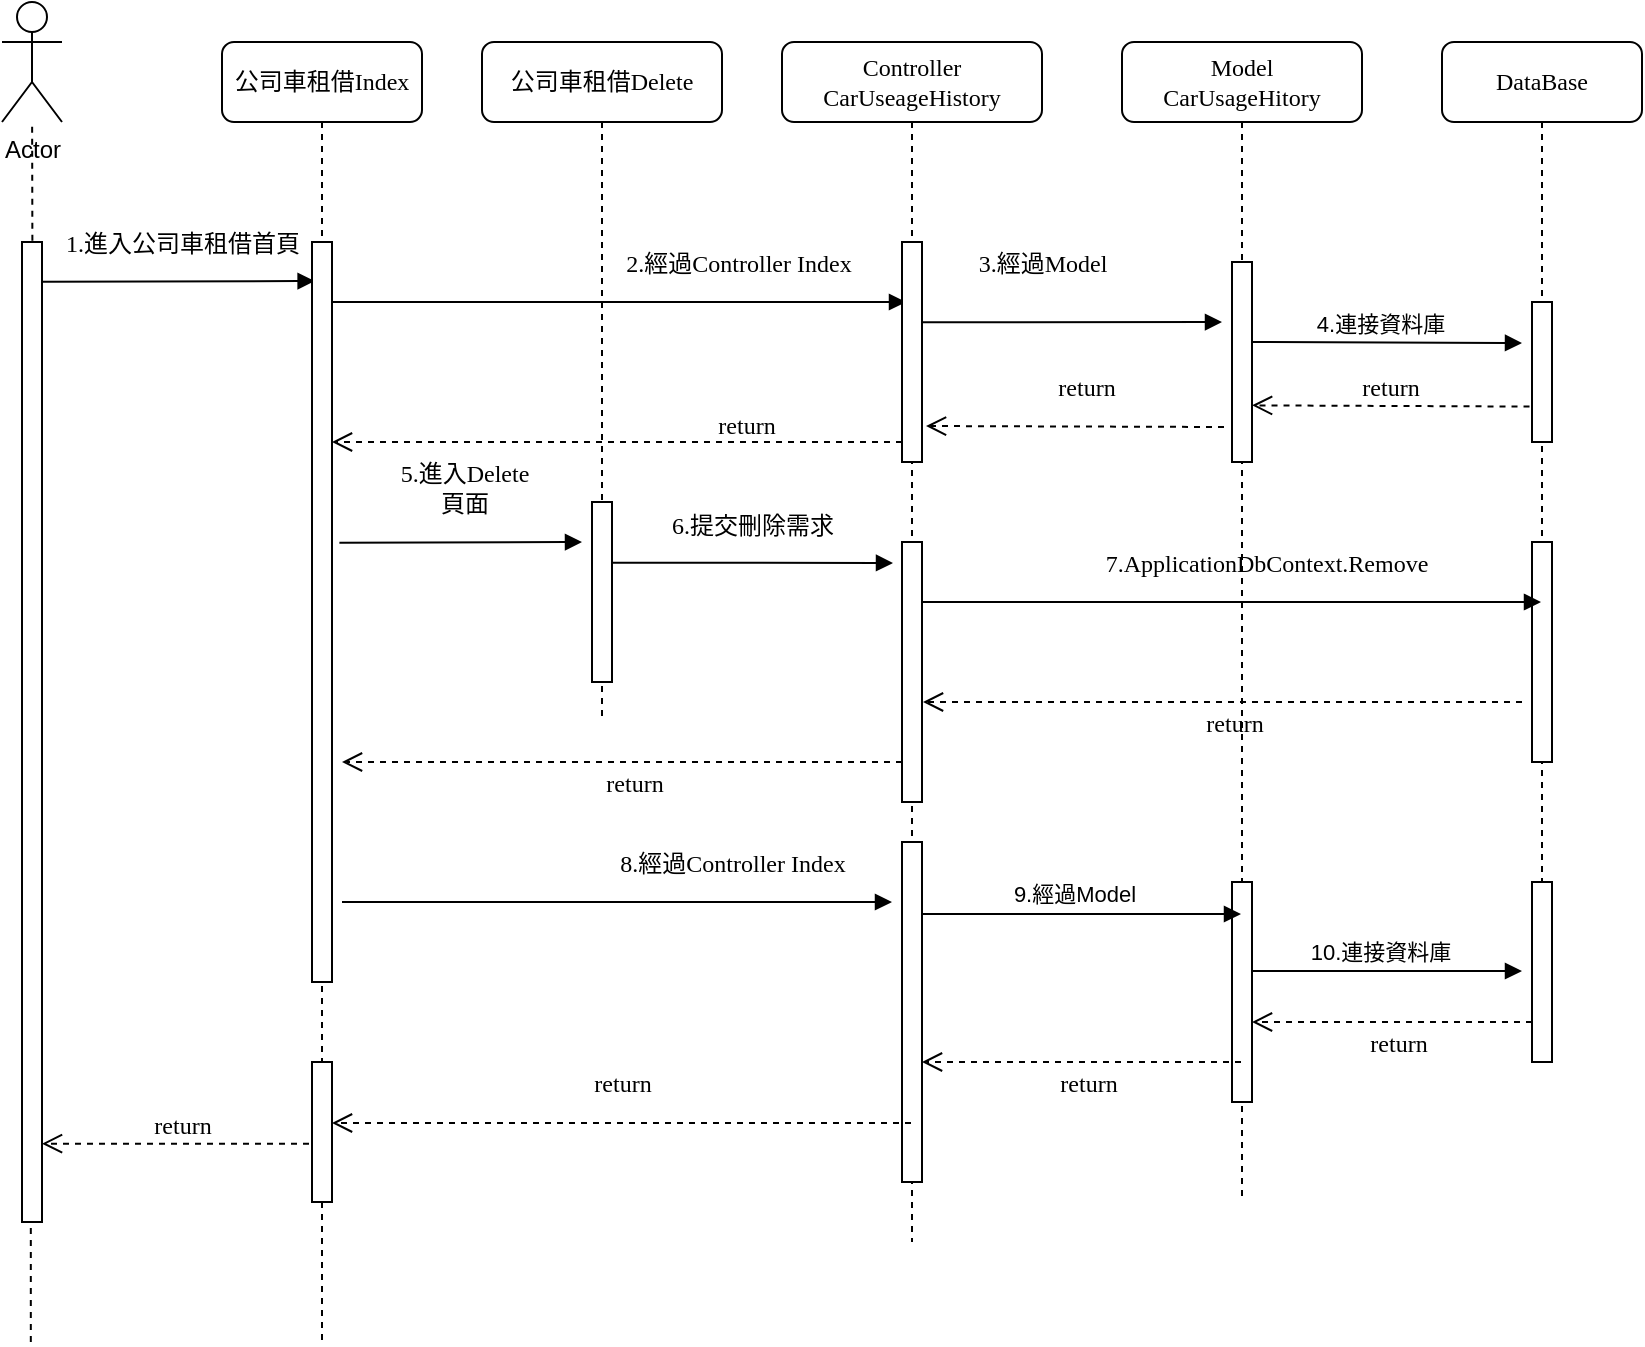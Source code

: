 <mxfile version="21.5.2" type="github">
  <diagram name="第1頁" id="w5f96QGFbsrO_8Lsmh9O">
    <mxGraphModel dx="1235" dy="646" grid="1" gridSize="10" guides="1" tooltips="1" connect="1" arrows="1" fold="1" page="1" pageScale="1" pageWidth="1169" pageHeight="827" math="0" shadow="0">
      <root>
        <mxCell id="0" />
        <mxCell id="1" parent="0" />
        <mxCell id="JB2oRVYy7NncThmiPTXl-46" value="DataBase" style="shape=umlLifeline;perimeter=lifelinePerimeter;whiteSpace=wrap;html=1;container=1;collapsible=0;recursiveResize=0;outlineConnect=0;rounded=1;shadow=0;comic=0;labelBackgroundColor=none;strokeWidth=1;fontFamily=Verdana;fontSize=12;align=center;" vertex="1" parent="1">
          <mxGeometry x="850" y="390" width="100" height="510" as="geometry" />
        </mxCell>
        <mxCell id="JB2oRVYy7NncThmiPTXl-47" value="" style="html=1;points=[];perimeter=orthogonalPerimeter;rounded=0;shadow=0;comic=0;labelBackgroundColor=none;strokeColor=#000000;strokeWidth=1;fillColor=#FFFFFF;fontFamily=Verdana;fontSize=12;fontColor=#000000;align=center;" vertex="1" parent="JB2oRVYy7NncThmiPTXl-46">
          <mxGeometry x="45" y="130" width="10" height="70" as="geometry" />
        </mxCell>
        <mxCell id="JB2oRVYy7NncThmiPTXl-50" value="" style="html=1;points=[];perimeter=orthogonalPerimeter;rounded=0;shadow=0;comic=0;labelBackgroundColor=none;strokeWidth=1;fontFamily=Verdana;fontSize=12;align=center;" vertex="1" parent="JB2oRVYy7NncThmiPTXl-46">
          <mxGeometry x="45" y="420" width="10" height="90" as="geometry" />
        </mxCell>
        <mxCell id="JB2oRVYy7NncThmiPTXl-49" value="" style="html=1;points=[];perimeter=orthogonalPerimeter;rounded=0;shadow=0;comic=0;labelBackgroundColor=none;strokeColor=#000000;strokeWidth=1;fillColor=#FFFFFF;fontFamily=Verdana;fontSize=12;fontColor=#000000;align=center;" vertex="1" parent="JB2oRVYy7NncThmiPTXl-46">
          <mxGeometry x="45" y="250" width="10" height="110" as="geometry" />
        </mxCell>
        <mxCell id="JB2oRVYy7NncThmiPTXl-93" value="" style="html=1;verticalAlign=bottom;endArrow=block;labelBackgroundColor=none;fontFamily=Verdana;fontSize=12;edgeStyle=elbowEdgeStyle;elbow=vertical;" edge="1" parent="JB2oRVYy7NncThmiPTXl-46">
          <mxGeometry relative="1" as="geometry">
            <mxPoint x="-95" y="464.5" as="sourcePoint" />
            <mxPoint x="40" y="464.5" as="targetPoint" />
          </mxGeometry>
        </mxCell>
        <mxCell id="JB2oRVYy7NncThmiPTXl-94" value="10.連接資料庫" style="edgeLabel;html=1;align=center;verticalAlign=middle;resizable=0;points=[];" vertex="1" connectable="0" parent="JB2oRVYy7NncThmiPTXl-93">
          <mxGeometry x="-0.049" y="2" relative="1" as="geometry">
            <mxPoint y="-8" as="offset" />
          </mxGeometry>
        </mxCell>
        <mxCell id="JB2oRVYy7NncThmiPTXl-51" value="1.進入公司車租借首頁" style="html=1;verticalAlign=bottom;endArrow=block;labelBackgroundColor=none;fontFamily=Verdana;fontSize=12;edgeStyle=elbowEdgeStyle;elbow=vertical;exitX=1.32;exitY=0.127;exitDx=0;exitDy=0;exitPerimeter=0;" edge="1" parent="1">
          <mxGeometry x="0.025" y="10" relative="1" as="geometry">
            <mxPoint x="150.0" y="509.85" as="sourcePoint" />
            <mxPoint x="286.3" y="509.5" as="targetPoint" />
            <mxPoint as="offset" />
          </mxGeometry>
        </mxCell>
        <mxCell id="JB2oRVYy7NncThmiPTXl-52" value="Actor" style="shape=umlActor;verticalLabelPosition=bottom;verticalAlign=top;html=1;outlineConnect=0;" vertex="1" parent="1">
          <mxGeometry x="130" y="370" width="30" height="60" as="geometry" />
        </mxCell>
        <mxCell id="JB2oRVYy7NncThmiPTXl-53" value="Model&lt;br&gt;CarUsageHitory" style="shape=umlLifeline;perimeter=lifelinePerimeter;whiteSpace=wrap;html=1;container=1;collapsible=0;recursiveResize=0;outlineConnect=0;rounded=1;shadow=0;comic=0;labelBackgroundColor=none;strokeWidth=1;fontFamily=Verdana;fontSize=12;align=center;" vertex="1" parent="1">
          <mxGeometry x="690" y="390" width="120" height="580" as="geometry" />
        </mxCell>
        <mxCell id="JB2oRVYy7NncThmiPTXl-54" value="" style="html=1;verticalAlign=bottom;endArrow=block;labelBackgroundColor=none;fontFamily=Verdana;fontSize=12;edgeStyle=elbowEdgeStyle;elbow=vertical;exitX=0.9;exitY=0.237;exitDx=0;exitDy=0;exitPerimeter=0;" edge="1" parent="JB2oRVYy7NncThmiPTXl-53">
          <mxGeometry relative="1" as="geometry">
            <mxPoint x="65" y="150" as="sourcePoint" />
            <mxPoint x="200" y="151" as="targetPoint" />
          </mxGeometry>
        </mxCell>
        <mxCell id="JB2oRVYy7NncThmiPTXl-55" value="4.連接資料庫" style="edgeLabel;html=1;align=center;verticalAlign=middle;resizable=0;points=[];" vertex="1" connectable="0" parent="JB2oRVYy7NncThmiPTXl-54">
          <mxGeometry x="-0.049" y="2" relative="1" as="geometry">
            <mxPoint y="-8" as="offset" />
          </mxGeometry>
        </mxCell>
        <mxCell id="JB2oRVYy7NncThmiPTXl-56" value="" style="html=1;points=[];perimeter=orthogonalPerimeter;rounded=0;shadow=0;comic=0;labelBackgroundColor=none;strokeWidth=1;fontFamily=Verdana;fontSize=12;align=center;" vertex="1" parent="JB2oRVYy7NncThmiPTXl-53">
          <mxGeometry x="55" y="110" width="10" height="100" as="geometry" />
        </mxCell>
        <mxCell id="JB2oRVYy7NncThmiPTXl-68" value="return" style="html=1;verticalAlign=bottom;endArrow=open;dashed=1;endSize=8;labelBackgroundColor=none;fontFamily=Verdana;fontSize=12;" edge="1" parent="JB2oRVYy7NncThmiPTXl-53">
          <mxGeometry x="-0.073" y="-10" relative="1" as="geometry">
            <mxPoint x="-98" y="192" as="targetPoint" />
            <mxPoint x="51" y="192.5" as="sourcePoint" />
            <mxPoint as="offset" />
          </mxGeometry>
        </mxCell>
        <mxCell id="JB2oRVYy7NncThmiPTXl-91" value="7.ApplicationDbContext.Remove" style="html=1;verticalAlign=bottom;endArrow=block;labelBackgroundColor=none;fontFamily=Verdana;fontSize=12;edgeStyle=elbowEdgeStyle;elbow=vertical;" edge="1" parent="JB2oRVYy7NncThmiPTXl-53">
          <mxGeometry x="0.475" y="10" relative="1" as="geometry">
            <mxPoint x="105" y="280" as="sourcePoint" />
            <mxPoint x="209.5" y="280" as="targetPoint" />
            <Array as="points">
              <mxPoint x="-105" y="280" />
              <mxPoint x="-95" y="350" />
            </Array>
            <mxPoint as="offset" />
          </mxGeometry>
        </mxCell>
        <mxCell id="JB2oRVYy7NncThmiPTXl-95" value="return" style="html=1;verticalAlign=bottom;endArrow=open;dashed=1;endSize=8;labelBackgroundColor=none;fontFamily=Verdana;fontSize=12;" edge="1" parent="JB2oRVYy7NncThmiPTXl-53">
          <mxGeometry x="-0.035" y="20" relative="1" as="geometry">
            <mxPoint x="65" y="490" as="targetPoint" />
            <mxPoint x="205" y="490" as="sourcePoint" />
            <mxPoint as="offset" />
          </mxGeometry>
        </mxCell>
        <mxCell id="JB2oRVYy7NncThmiPTXl-67" value="" style="html=1;points=[];perimeter=orthogonalPerimeter;rounded=0;shadow=0;comic=0;labelBackgroundColor=none;strokeWidth=1;fontFamily=Verdana;fontSize=12;align=center;" vertex="1" parent="JB2oRVYy7NncThmiPTXl-53">
          <mxGeometry x="55" y="420" width="10" height="110" as="geometry" />
        </mxCell>
        <mxCell id="JB2oRVYy7NncThmiPTXl-57" value="" style="endArrow=none;dashed=1;html=1;rounded=0;exitX=0.52;exitY=0.011;exitDx=0;exitDy=0;exitPerimeter=0;" edge="1" parent="1" source="JB2oRVYy7NncThmiPTXl-86" target="JB2oRVYy7NncThmiPTXl-52">
          <mxGeometry width="50" height="50" relative="1" as="geometry">
            <mxPoint x="140" y="490" as="sourcePoint" />
            <mxPoint x="143" y="440" as="targetPoint" />
          </mxGeometry>
        </mxCell>
        <mxCell id="JB2oRVYy7NncThmiPTXl-58" value="公司車租借Delete" style="shape=umlLifeline;perimeter=lifelinePerimeter;whiteSpace=wrap;html=1;container=1;collapsible=0;recursiveResize=0;outlineConnect=0;rounded=1;shadow=0;comic=0;labelBackgroundColor=none;strokeWidth=1;fontFamily=Verdana;fontSize=12;align=center;" vertex="1" parent="1">
          <mxGeometry x="370" y="390" width="120" height="340" as="geometry" />
        </mxCell>
        <mxCell id="JB2oRVYy7NncThmiPTXl-59" value="6.提交刪除需求" style="html=1;verticalAlign=bottom;endArrow=block;labelBackgroundColor=none;fontFamily=Verdana;fontSize=12;edgeStyle=elbowEdgeStyle;elbow=vertical;exitX=1.32;exitY=0.127;exitDx=0;exitDy=0;exitPerimeter=0;" edge="1" parent="JB2oRVYy7NncThmiPTXl-58">
          <mxGeometry x="0.025" y="10" relative="1" as="geometry">
            <mxPoint x="61.0" y="260.35" as="sourcePoint" />
            <mxPoint x="205.5" y="260.882" as="targetPoint" />
            <mxPoint as="offset" />
          </mxGeometry>
        </mxCell>
        <mxCell id="JB2oRVYy7NncThmiPTXl-61" value="" style="html=1;points=[];perimeter=orthogonalPerimeter;rounded=0;shadow=0;comic=0;labelBackgroundColor=none;strokeWidth=1;fontFamily=Verdana;fontSize=12;align=center;" vertex="1" parent="1">
          <mxGeometry x="425" y="620" width="10" height="90" as="geometry" />
        </mxCell>
        <mxCell id="JB2oRVYy7NncThmiPTXl-62" value="5.進入Delete&lt;br&gt;頁面" style="html=1;verticalAlign=bottom;endArrow=block;labelBackgroundColor=none;fontFamily=Verdana;fontSize=12;edgeStyle=elbowEdgeStyle;elbow=vertical;exitX=1.32;exitY=0.127;exitDx=0;exitDy=0;exitPerimeter=0;" edge="1" parent="1">
          <mxGeometry x="0.025" y="10" relative="1" as="geometry">
            <mxPoint x="298.7" y="640.35" as="sourcePoint" />
            <mxPoint x="420" y="640" as="targetPoint" />
            <mxPoint as="offset" />
          </mxGeometry>
        </mxCell>
        <mxCell id="JB2oRVYy7NncThmiPTXl-73" value="return" style="html=1;verticalAlign=bottom;endArrow=open;dashed=1;endSize=8;labelBackgroundColor=none;fontFamily=Verdana;fontSize=12;" edge="1" parent="1">
          <mxGeometry x="-0.04" y="20" relative="1" as="geometry">
            <mxPoint x="590.5" y="720" as="targetPoint" />
            <mxPoint x="890" y="720" as="sourcePoint" />
            <mxPoint as="offset" />
          </mxGeometry>
        </mxCell>
        <mxCell id="JB2oRVYy7NncThmiPTXl-79" value="公司車租借Index" style="shape=umlLifeline;perimeter=lifelinePerimeter;whiteSpace=wrap;html=1;container=1;collapsible=0;recursiveResize=0;outlineConnect=0;rounded=1;shadow=0;comic=0;labelBackgroundColor=none;strokeWidth=1;fontFamily=Verdana;fontSize=12;align=center;" vertex="1" parent="1">
          <mxGeometry x="240" y="390" width="100" height="650" as="geometry" />
        </mxCell>
        <mxCell id="JB2oRVYy7NncThmiPTXl-80" value="2.經過Controller Index" style="html=1;verticalAlign=bottom;endArrow=block;labelBackgroundColor=none;fontFamily=Verdana;fontSize=12;edgeStyle=elbowEdgeStyle;elbow=vertical;" edge="1" parent="JB2oRVYy7NncThmiPTXl-79">
          <mxGeometry x="0.417" y="10" relative="1" as="geometry">
            <mxPoint x="52" y="130" as="sourcePoint" />
            <mxPoint x="342" y="130" as="targetPoint" />
            <mxPoint as="offset" />
          </mxGeometry>
        </mxCell>
        <mxCell id="JB2oRVYy7NncThmiPTXl-82" value="" style="html=1;points=[];perimeter=orthogonalPerimeter;rounded=0;shadow=0;comic=0;labelBackgroundColor=none;strokeWidth=1;fontFamily=Verdana;fontSize=12;align=center;" vertex="1" parent="JB2oRVYy7NncThmiPTXl-79">
          <mxGeometry x="45" y="100" width="10" height="370" as="geometry" />
        </mxCell>
        <mxCell id="JB2oRVYy7NncThmiPTXl-83" value="8.經過Controller Index" style="html=1;verticalAlign=bottom;endArrow=block;labelBackgroundColor=none;fontFamily=Verdana;fontSize=12;edgeStyle=elbowEdgeStyle;elbow=vertical;" edge="1" parent="1">
          <mxGeometry x="0.417" y="10" relative="1" as="geometry">
            <mxPoint x="300" y="820.0" as="sourcePoint" />
            <mxPoint x="575" y="820.0" as="targetPoint" />
            <mxPoint as="offset" />
          </mxGeometry>
        </mxCell>
        <mxCell id="JB2oRVYy7NncThmiPTXl-85" value="" style="endArrow=none;dashed=1;html=1;rounded=0;exitX=0.52;exitY=0.011;exitDx=0;exitDy=0;exitPerimeter=0;" edge="1" parent="1">
          <mxGeometry width="50" height="50" relative="1" as="geometry">
            <mxPoint x="144.41" y="1040" as="sourcePoint" />
            <mxPoint x="144.41" y="970" as="targetPoint" />
          </mxGeometry>
        </mxCell>
        <mxCell id="JB2oRVYy7NncThmiPTXl-86" value="" style="html=1;points=[];perimeter=orthogonalPerimeter;rounded=0;shadow=0;comic=0;labelBackgroundColor=none;strokeWidth=1;fontFamily=Verdana;fontSize=12;align=center;" vertex="1" parent="1">
          <mxGeometry x="140" y="490" width="10" height="490" as="geometry" />
        </mxCell>
        <mxCell id="JB2oRVYy7NncThmiPTXl-87" value="Controller&lt;br&gt;CarUseageHistory" style="shape=umlLifeline;perimeter=lifelinePerimeter;whiteSpace=wrap;html=1;container=1;collapsible=0;recursiveResize=0;outlineConnect=0;rounded=1;shadow=0;comic=0;labelBackgroundColor=none;strokeWidth=1;fontFamily=Verdana;fontSize=12;align=center;" vertex="1" parent="1">
          <mxGeometry x="520" y="390" width="130" height="600" as="geometry" />
        </mxCell>
        <mxCell id="JB2oRVYy7NncThmiPTXl-88" value="3.經過Model" style="html=1;verticalAlign=bottom;endArrow=block;labelBackgroundColor=none;fontFamily=Verdana;fontSize=12;edgeStyle=elbowEdgeStyle;elbow=vertical;exitX=1.121;exitY=0.358;exitDx=0;exitDy=0;exitPerimeter=0;" edge="1" parent="JB2oRVYy7NncThmiPTXl-87">
          <mxGeometry x="-0.2" y="20" relative="1" as="geometry">
            <mxPoint x="70" y="140.18" as="sourcePoint" />
            <mxPoint x="220" y="140" as="targetPoint" />
            <Array as="points" />
            <mxPoint as="offset" />
          </mxGeometry>
        </mxCell>
        <mxCell id="JB2oRVYy7NncThmiPTXl-89" value="" style="html=1;points=[];perimeter=orthogonalPerimeter;rounded=0;shadow=0;comic=0;labelBackgroundColor=none;strokeWidth=1;fontFamily=Verdana;fontSize=12;align=center;" vertex="1" parent="JB2oRVYy7NncThmiPTXl-87">
          <mxGeometry x="60" y="100" width="10" height="110" as="geometry" />
        </mxCell>
        <mxCell id="JB2oRVYy7NncThmiPTXl-90" value="" style="html=1;points=[];perimeter=orthogonalPerimeter;rounded=0;shadow=0;comic=0;labelBackgroundColor=none;strokeWidth=1;fontFamily=Verdana;fontSize=12;align=center;" vertex="1" parent="JB2oRVYy7NncThmiPTXl-87">
          <mxGeometry x="60" y="250" width="10" height="130" as="geometry" />
        </mxCell>
        <mxCell id="JB2oRVYy7NncThmiPTXl-81" value="return" style="html=1;verticalAlign=bottom;endArrow=open;dashed=1;endSize=8;labelBackgroundColor=none;fontFamily=Verdana;fontSize=12;" edge="1" parent="JB2oRVYy7NncThmiPTXl-87">
          <mxGeometry x="-0.451" y="1" relative="1" as="geometry">
            <mxPoint x="-225" y="200" as="targetPoint" />
            <mxPoint x="60" y="200" as="sourcePoint" />
            <mxPoint as="offset" />
          </mxGeometry>
        </mxCell>
        <mxCell id="JB2oRVYy7NncThmiPTXl-111" value="" style="html=1;verticalAlign=bottom;endArrow=block;labelBackgroundColor=none;fontFamily=Verdana;fontSize=12;edgeStyle=elbowEdgeStyle;elbow=vertical;" edge="1" parent="JB2oRVYy7NncThmiPTXl-87" target="JB2oRVYy7NncThmiPTXl-53">
          <mxGeometry relative="1" as="geometry">
            <mxPoint x="70" y="436.0" as="sourcePoint" />
            <mxPoint x="205" y="436.0" as="targetPoint" />
          </mxGeometry>
        </mxCell>
        <mxCell id="JB2oRVYy7NncThmiPTXl-112" value="9.經過Model" style="edgeLabel;html=1;align=center;verticalAlign=middle;resizable=0;points=[];" vertex="1" connectable="0" parent="JB2oRVYy7NncThmiPTXl-111">
          <mxGeometry x="-0.049" y="2" relative="1" as="geometry">
            <mxPoint y="-8" as="offset" />
          </mxGeometry>
        </mxCell>
        <mxCell id="JB2oRVYy7NncThmiPTXl-113" value="return" style="html=1;verticalAlign=bottom;endArrow=open;dashed=1;endSize=8;labelBackgroundColor=none;fontFamily=Verdana;fontSize=12;" edge="1" parent="JB2oRVYy7NncThmiPTXl-87" source="JB2oRVYy7NncThmiPTXl-53">
          <mxGeometry x="-0.041" y="20" relative="1" as="geometry">
            <mxPoint x="70" y="510" as="targetPoint" />
            <mxPoint x="210" y="510" as="sourcePoint" />
            <mxPoint as="offset" />
          </mxGeometry>
        </mxCell>
        <mxCell id="JB2oRVYy7NncThmiPTXl-104" value="" style="html=1;points=[];perimeter=orthogonalPerimeter;rounded=0;shadow=0;comic=0;labelBackgroundColor=none;strokeWidth=1;fontFamily=Verdana;fontSize=12;align=center;" vertex="1" parent="JB2oRVYy7NncThmiPTXl-87">
          <mxGeometry x="60" y="400" width="10" height="170" as="geometry" />
        </mxCell>
        <mxCell id="JB2oRVYy7NncThmiPTXl-96" value="return" style="html=1;verticalAlign=bottom;endArrow=open;dashed=1;endSize=8;labelBackgroundColor=none;fontFamily=Verdana;fontSize=12;" edge="1" parent="1" source="JB2oRVYy7NncThmiPTXl-79">
          <mxGeometry relative="1" as="geometry">
            <mxPoint x="150" y="940.84" as="targetPoint" />
            <mxPoint x="282.18" y="920.0" as="sourcePoint" />
            <mxPoint as="offset" />
            <Array as="points" />
          </mxGeometry>
        </mxCell>
        <mxCell id="JB2oRVYy7NncThmiPTXl-97" value="return" style="html=1;verticalAlign=bottom;endArrow=open;dashed=1;endSize=8;labelBackgroundColor=none;fontFamily=Verdana;fontSize=12;" edge="1" parent="1">
          <mxGeometry x="-0.04" y="20" relative="1" as="geometry">
            <mxPoint x="300" y="750" as="targetPoint" />
            <mxPoint x="580" y="750" as="sourcePoint" />
            <mxPoint as="offset" />
          </mxGeometry>
        </mxCell>
        <mxCell id="JB2oRVYy7NncThmiPTXl-48" value="return" style="html=1;verticalAlign=bottom;endArrow=open;dashed=1;endSize=8;labelBackgroundColor=none;fontFamily=Verdana;fontSize=12;entryX=1.303;entryY=0.788;entryDx=0;entryDy=0;entryPerimeter=0;exitX=0.176;exitY=0.841;exitDx=0;exitDy=0;exitPerimeter=0;" edge="1" parent="1">
          <mxGeometry relative="1" as="geometry">
            <mxPoint x="755.03" y="571.68" as="targetPoint" />
            <mxPoint x="893.76" y="572.28" as="sourcePoint" />
            <mxPoint as="offset" />
          </mxGeometry>
        </mxCell>
        <mxCell id="JB2oRVYy7NncThmiPTXl-60" value="return" style="html=1;verticalAlign=bottom;endArrow=open;dashed=1;endSize=8;labelBackgroundColor=none;fontFamily=Verdana;fontSize=12;" edge="1" parent="1" source="JB2oRVYy7NncThmiPTXl-109">
          <mxGeometry x="NaN" y="145" relative="1" as="geometry">
            <mxPoint x="295" y="930" as="targetPoint" />
            <mxPoint x="584.5" y="930.5" as="sourcePoint" />
            <mxPoint x="145" y="-10" as="offset" />
            <Array as="points" />
          </mxGeometry>
        </mxCell>
        <mxCell id="JB2oRVYy7NncThmiPTXl-114" value="" style="html=1;verticalAlign=bottom;endArrow=open;dashed=1;endSize=8;labelBackgroundColor=none;fontFamily=Verdana;fontSize=12;" edge="1" parent="1" target="JB2oRVYy7NncThmiPTXl-109">
          <mxGeometry x="-0.001" y="-20" relative="1" as="geometry">
            <mxPoint x="295" y="930" as="targetPoint" />
            <mxPoint x="584.5" y="930.5" as="sourcePoint" />
            <mxPoint as="offset" />
            <Array as="points">
              <mxPoint x="440" y="930.5" />
            </Array>
          </mxGeometry>
        </mxCell>
        <mxCell id="JB2oRVYy7NncThmiPTXl-109" value="" style="html=1;points=[];perimeter=orthogonalPerimeter;rounded=0;shadow=0;comic=0;labelBackgroundColor=none;strokeWidth=1;fontFamily=Verdana;fontSize=12;align=center;" vertex="1" parent="1">
          <mxGeometry x="285" y="900" width="10" height="70" as="geometry" />
        </mxCell>
      </root>
    </mxGraphModel>
  </diagram>
</mxfile>
